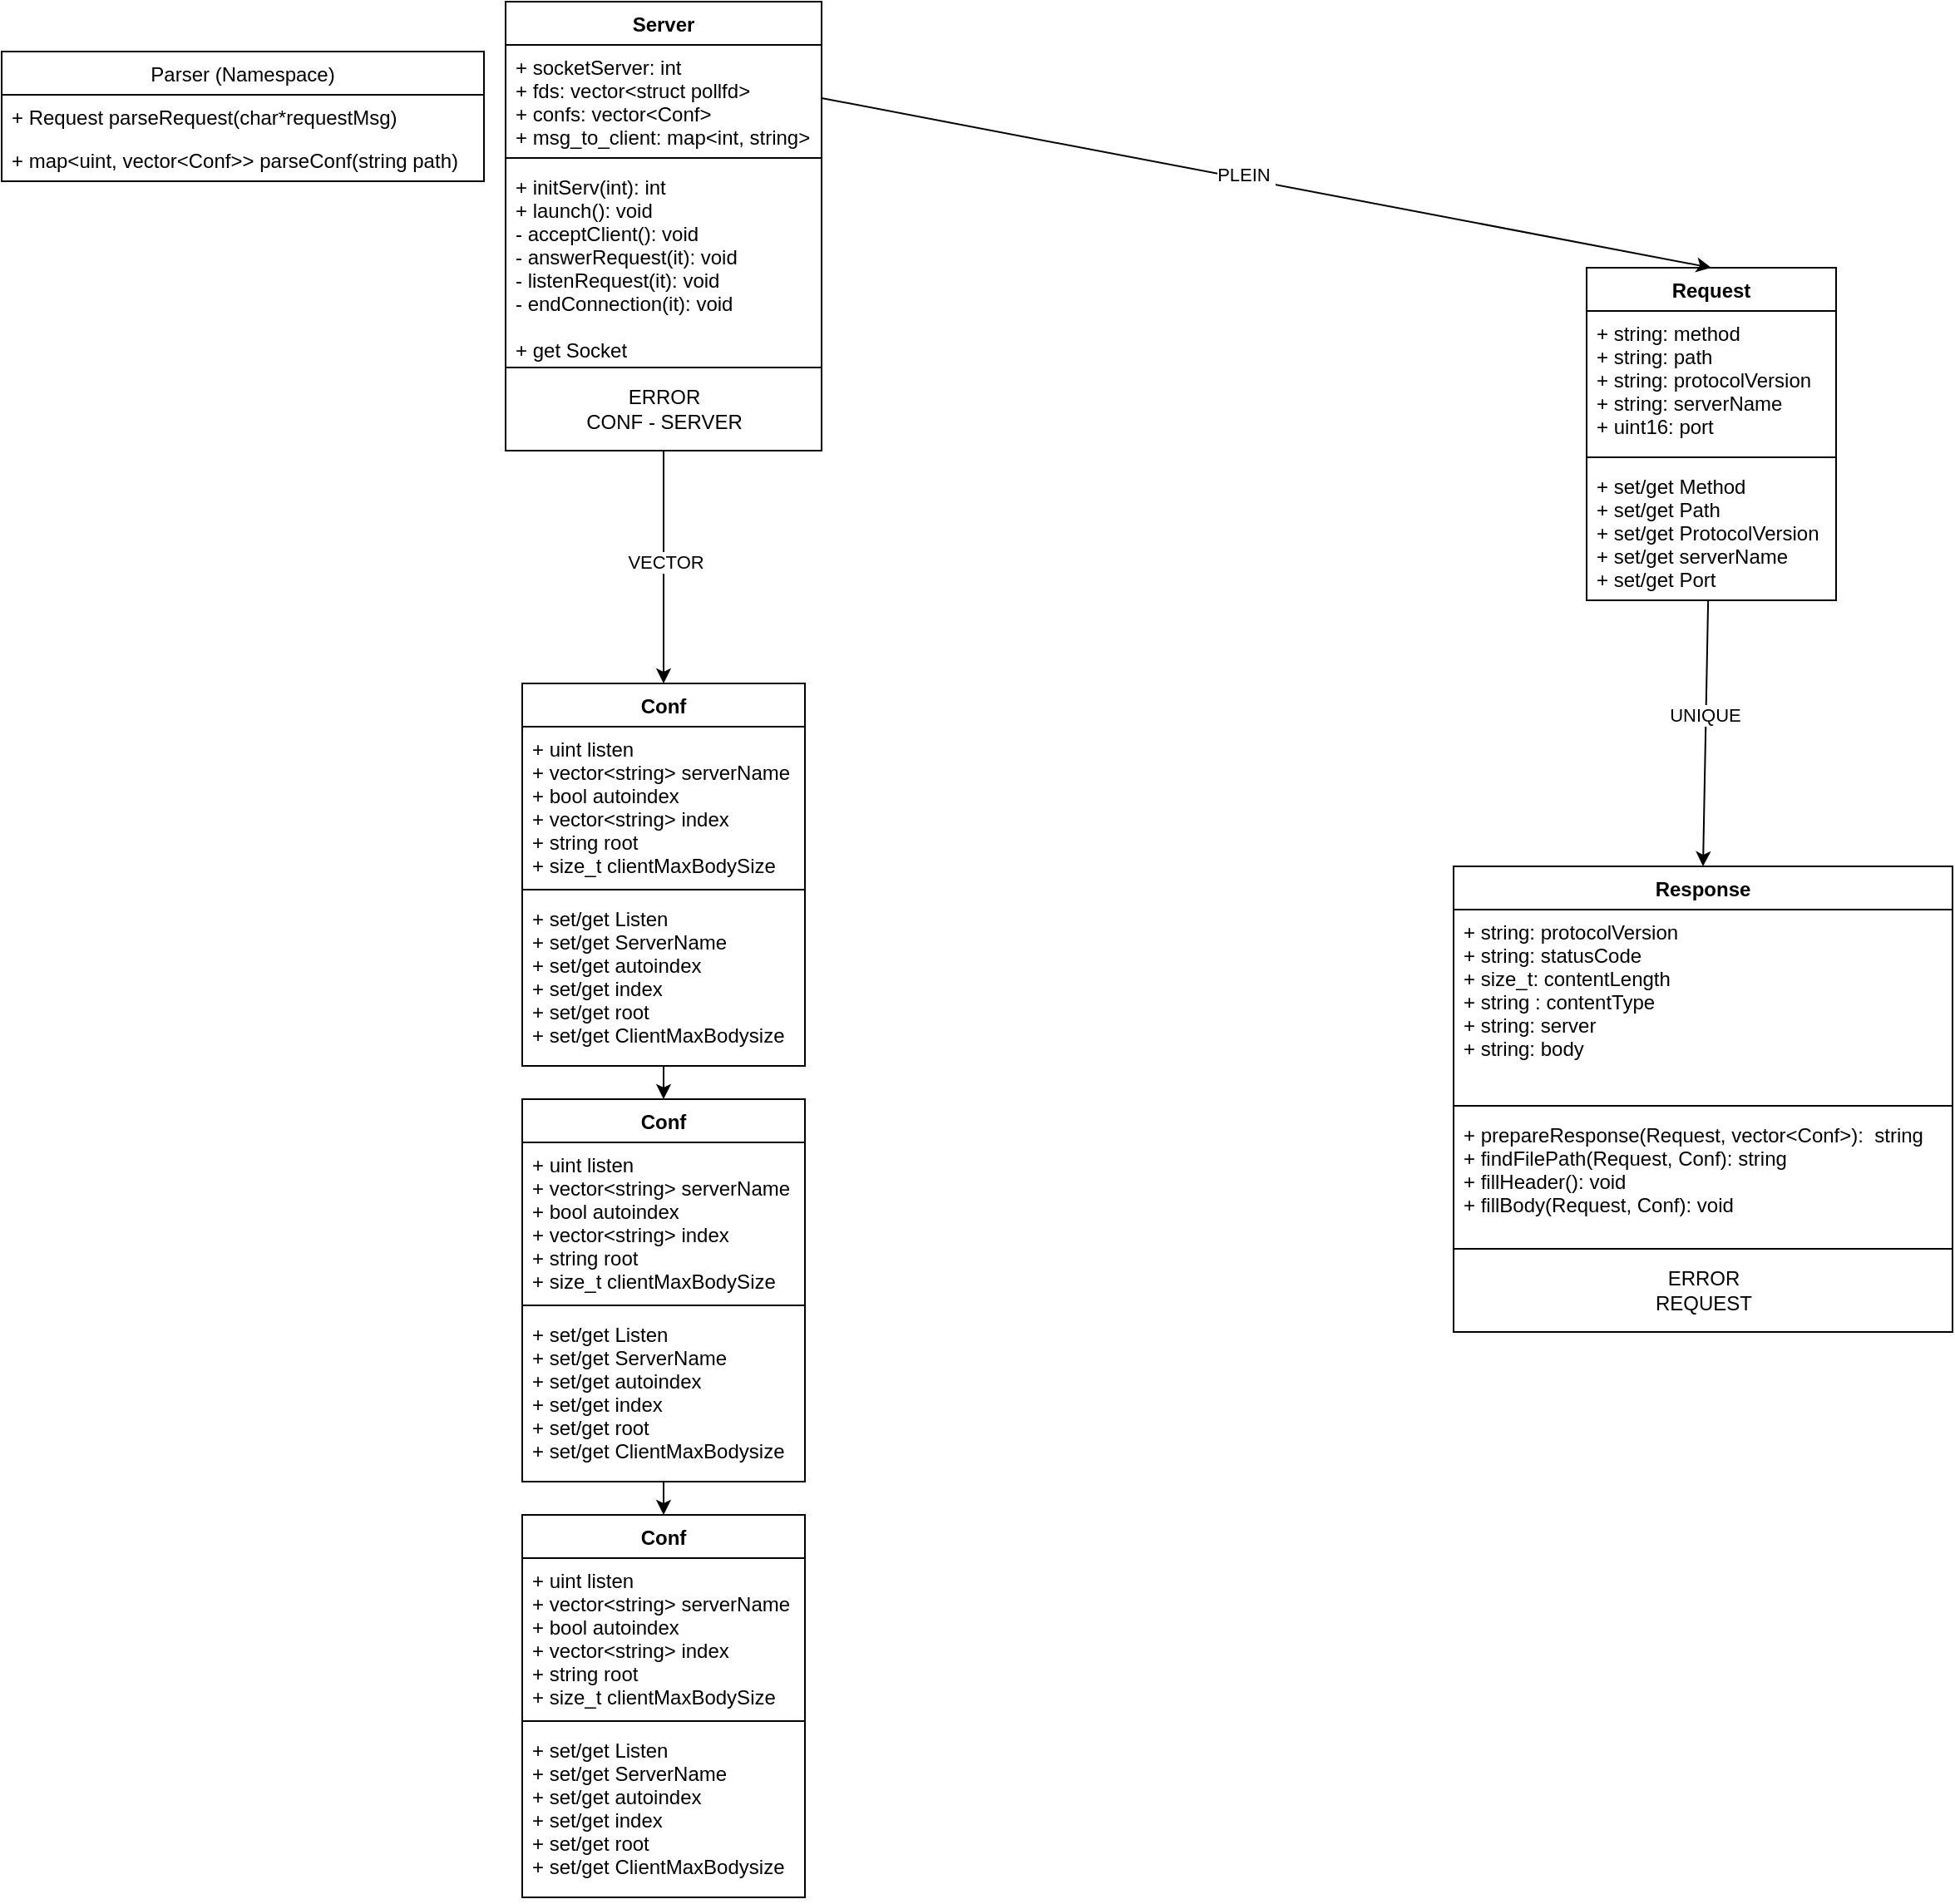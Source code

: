 <mxfile>
    <diagram id="Gedllly1IBdbl0FECju-" name="Page-1">
        <mxGraphModel dx="2368" dy="970" grid="1" gridSize="10" guides="1" tooltips="1" connect="1" arrows="1" fold="1" page="1" pageScale="1" pageWidth="827" pageHeight="1169" math="0" shadow="0">
            <root>
                <mxCell id="0"/>
                <mxCell id="1" parent="0"/>
                <mxCell id="94" style="edgeStyle=none;html=1;entryX=0.5;entryY=0;entryDx=0;entryDy=0;" edge="1" parent="1" source="6" target="14">
                    <mxGeometry relative="1" as="geometry"/>
                </mxCell>
                <mxCell id="95" value="VECTOR" style="edgeLabel;html=1;align=center;verticalAlign=middle;resizable=0;points=[];" vertex="1" connectable="0" parent="94">
                    <mxGeometry x="-0.042" y="1" relative="1" as="geometry">
                        <mxPoint as="offset"/>
                    </mxGeometry>
                </mxCell>
                <mxCell id="6" value="Server" style="swimlane;fontStyle=1;align=center;verticalAlign=top;childLayout=stackLayout;horizontal=1;startSize=26;horizontalStack=0;resizeParent=1;resizeParentMax=0;resizeLast=0;collapsible=1;marginBottom=0;" parent="1" vertex="1">
                    <mxGeometry x="-400" y="40" width="190" height="270" as="geometry"/>
                </mxCell>
                <mxCell id="7" value="+ socketServer: int&#10;+ fds: vector&lt;struct pollfd&gt;&#10;+ confs: vector&lt;Conf&gt;&#10;+ msg_to_client: map&lt;int, string&gt;" style="text;strokeColor=none;fillColor=none;align=left;verticalAlign=top;spacingLeft=4;spacingRight=4;overflow=hidden;rotatable=0;points=[[0,0.5],[1,0.5]];portConstraint=eastwest;" parent="6" vertex="1">
                    <mxGeometry y="26" width="190" height="64" as="geometry"/>
                </mxCell>
                <mxCell id="8" value="" style="line;strokeWidth=1;fillColor=none;align=left;verticalAlign=middle;spacingTop=-1;spacingLeft=3;spacingRight=3;rotatable=0;labelPosition=right;points=[];portConstraint=eastwest;" parent="6" vertex="1">
                    <mxGeometry y="90" width="190" height="8" as="geometry"/>
                </mxCell>
                <mxCell id="9" value="+ initServ(int): int&#10;+ launch(): void&#10;- acceptClient(): void&#10;- answerRequest(it): void&#10;- listenRequest(it): void&#10;- endConnection(it): void&#10;&#10;+ get Socket" style="text;strokeColor=none;fillColor=none;align=left;verticalAlign=top;spacingLeft=4;spacingRight=4;overflow=hidden;rotatable=0;points=[[0,0.5],[1,0.5]];portConstraint=eastwest;" parent="6" vertex="1">
                    <mxGeometry y="98" width="190" height="122" as="geometry"/>
                </mxCell>
                <mxCell id="103" value="ERROR&lt;br&gt;CONF - SERVER" style="html=1;" vertex="1" parent="6">
                    <mxGeometry y="220" width="190" height="50" as="geometry"/>
                </mxCell>
                <mxCell id="84" value="" style="edgeStyle=none;html=1;" edge="1" parent="1" source="14" target="80">
                    <mxGeometry relative="1" as="geometry"/>
                </mxCell>
                <mxCell id="14" value="Conf" style="swimlane;fontStyle=1;align=center;verticalAlign=top;childLayout=stackLayout;horizontal=1;startSize=26;horizontalStack=0;resizeParent=1;resizeParentMax=0;resizeLast=0;collapsible=1;marginBottom=0;" parent="1" vertex="1">
                    <mxGeometry x="-390" y="450" width="170" height="230" as="geometry"/>
                </mxCell>
                <mxCell id="15" value="+ uint listen&#10;+ vector&lt;string&gt; serverName&#10;+ bool autoindex&#10;+ vector&lt;string&gt; index&#10;+ string root&#10;+ size_t clientMaxBodySize" style="text;strokeColor=none;fillColor=none;align=left;verticalAlign=top;spacingLeft=4;spacingRight=4;overflow=hidden;rotatable=0;points=[[0,0.5],[1,0.5]];portConstraint=eastwest;" parent="14" vertex="1">
                    <mxGeometry y="26" width="170" height="94" as="geometry"/>
                </mxCell>
                <mxCell id="16" value="" style="line;strokeWidth=1;fillColor=none;align=left;verticalAlign=middle;spacingTop=-1;spacingLeft=3;spacingRight=3;rotatable=0;labelPosition=right;points=[];portConstraint=eastwest;" parent="14" vertex="1">
                    <mxGeometry y="120" width="170" height="8" as="geometry"/>
                </mxCell>
                <mxCell id="17" value="+ set/get Listen&#10;+ set/get ServerName&#10;+ set/get autoindex&#10;+ set/get index&#10;+ set/get root&#10;+ set/get ClientMaxBodysize&#10;" style="text;strokeColor=none;fillColor=none;align=left;verticalAlign=top;spacingLeft=4;spacingRight=4;overflow=hidden;rotatable=0;points=[[0,0.5],[1,0.5]];portConstraint=eastwest;" parent="14" vertex="1">
                    <mxGeometry y="128" width="170" height="102" as="geometry"/>
                </mxCell>
                <mxCell id="96" style="edgeStyle=none;html=1;entryX=0.5;entryY=0;entryDx=0;entryDy=0;" edge="1" parent="1" source="31" target="40">
                    <mxGeometry relative="1" as="geometry"/>
                </mxCell>
                <mxCell id="97" value="UNIQUE" style="edgeLabel;html=1;align=center;verticalAlign=middle;resizable=0;points=[];" vertex="1" connectable="0" parent="96">
                    <mxGeometry x="-0.146" y="-1" relative="1" as="geometry">
                        <mxPoint as="offset"/>
                    </mxGeometry>
                </mxCell>
                <mxCell id="31" value="Request" style="swimlane;fontStyle=1;align=center;verticalAlign=top;childLayout=stackLayout;horizontal=1;startSize=26;horizontalStack=0;resizeParent=1;resizeParentMax=0;resizeLast=0;collapsible=1;marginBottom=0;" vertex="1" parent="1">
                    <mxGeometry x="250" y="200" width="150" height="200" as="geometry"/>
                </mxCell>
                <mxCell id="32" value="+ string: method&#10;+ string: path&#10;+ string: protocolVersion&#10;+ string: serverName&#10;+ uint16: port" style="text;strokeColor=none;fillColor=none;align=left;verticalAlign=top;spacingLeft=4;spacingRight=4;overflow=hidden;rotatable=0;points=[[0,0.5],[1,0.5]];portConstraint=eastwest;" vertex="1" parent="31">
                    <mxGeometry y="26" width="150" height="84" as="geometry"/>
                </mxCell>
                <mxCell id="33" value="" style="line;strokeWidth=1;fillColor=none;align=left;verticalAlign=middle;spacingTop=-1;spacingLeft=3;spacingRight=3;rotatable=0;labelPosition=right;points=[];portConstraint=eastwest;" vertex="1" parent="31">
                    <mxGeometry y="110" width="150" height="8" as="geometry"/>
                </mxCell>
                <mxCell id="34" value="+ set/get Method&#10;+ set/get Path&#10;+ set/get ProtocolVersion&#10;+ set/get serverName&#10;+ set/get Port&#10;" style="text;strokeColor=none;fillColor=none;align=left;verticalAlign=top;spacingLeft=4;spacingRight=4;overflow=hidden;rotatable=0;points=[[0,0.5],[1,0.5]];portConstraint=eastwest;" vertex="1" parent="31">
                    <mxGeometry y="118" width="150" height="82" as="geometry"/>
                </mxCell>
                <mxCell id="36" value="Parser (Namespace)" style="swimlane;fontStyle=0;childLayout=stackLayout;horizontal=1;startSize=26;fillColor=none;horizontalStack=0;resizeParent=1;resizeParentMax=0;resizeLast=0;collapsible=1;marginBottom=0;" vertex="1" parent="1">
                    <mxGeometry x="-703" y="70" width="290" height="78" as="geometry"/>
                </mxCell>
                <mxCell id="37" value="+ Request parseRequest(char*requestMsg)" style="text;strokeColor=none;fillColor=none;align=left;verticalAlign=top;spacingLeft=4;spacingRight=4;overflow=hidden;rotatable=0;points=[[0,0.5],[1,0.5]];portConstraint=eastwest;" vertex="1" parent="36">
                    <mxGeometry y="26" width="290" height="26" as="geometry"/>
                </mxCell>
                <mxCell id="38" value="+ map&lt;uint, vector&lt;Conf&gt;&gt; parseConf(string path)" style="text;strokeColor=none;fillColor=none;align=left;verticalAlign=top;spacingLeft=4;spacingRight=4;overflow=hidden;rotatable=0;points=[[0,0.5],[1,0.5]];portConstraint=eastwest;" vertex="1" parent="36">
                    <mxGeometry y="52" width="290" height="26" as="geometry"/>
                </mxCell>
                <mxCell id="40" value="Response" style="swimlane;fontStyle=1;align=center;verticalAlign=top;childLayout=stackLayout;horizontal=1;startSize=26;horizontalStack=0;resizeParent=1;resizeParentMax=0;resizeLast=0;collapsible=1;marginBottom=0;" vertex="1" parent="1">
                    <mxGeometry x="170" y="560" width="300" height="280" as="geometry"/>
                </mxCell>
                <mxCell id="41" value="+ string: protocolVersion&#10;+ string: statusCode&#10;+ size_t: contentLength&#10;+ string : contentType&#10;+ string: server&#10;+ string: body" style="text;strokeColor=none;fillColor=none;align=left;verticalAlign=top;spacingLeft=4;spacingRight=4;overflow=hidden;rotatable=0;points=[[0,0.5],[1,0.5]];portConstraint=eastwest;" vertex="1" parent="40">
                    <mxGeometry y="26" width="300" height="114" as="geometry"/>
                </mxCell>
                <mxCell id="42" value="" style="line;strokeWidth=1;fillColor=none;align=left;verticalAlign=middle;spacingTop=-1;spacingLeft=3;spacingRight=3;rotatable=0;labelPosition=right;points=[];portConstraint=eastwest;" vertex="1" parent="40">
                    <mxGeometry y="140" width="300" height="8" as="geometry"/>
                </mxCell>
                <mxCell id="43" value="+ prepareResponse(Request, vector&lt;Conf&gt;):  string&#10;+ findFilePath(Request, Conf): string&#10;+ fillHeader(): void&#10;+ fillBody(Request, Conf): void" style="text;strokeColor=none;fillColor=none;align=left;verticalAlign=top;spacingLeft=4;spacingRight=4;overflow=hidden;rotatable=0;points=[[0,0.5],[1,0.5]];portConstraint=eastwest;" vertex="1" parent="40">
                    <mxGeometry y="148" width="300" height="82" as="geometry"/>
                </mxCell>
                <mxCell id="104" value="ERROR&lt;br&gt;REQUEST" style="html=1;" vertex="1" parent="40">
                    <mxGeometry y="230" width="300" height="50" as="geometry"/>
                </mxCell>
                <mxCell id="89" value="" style="edgeStyle=none;html=1;" edge="1" parent="1" source="80" target="85">
                    <mxGeometry relative="1" as="geometry"/>
                </mxCell>
                <mxCell id="80" value="Conf" style="swimlane;fontStyle=1;align=center;verticalAlign=top;childLayout=stackLayout;horizontal=1;startSize=26;horizontalStack=0;resizeParent=1;resizeParentMax=0;resizeLast=0;collapsible=1;marginBottom=0;" vertex="1" parent="1">
                    <mxGeometry x="-390" y="700" width="170" height="230" as="geometry"/>
                </mxCell>
                <mxCell id="81" value="+ uint listen&#10;+ vector&lt;string&gt; serverName&#10;+ bool autoindex&#10;+ vector&lt;string&gt; index&#10;+ string root&#10;+ size_t clientMaxBodySize" style="text;strokeColor=none;fillColor=none;align=left;verticalAlign=top;spacingLeft=4;spacingRight=4;overflow=hidden;rotatable=0;points=[[0,0.5],[1,0.5]];portConstraint=eastwest;" vertex="1" parent="80">
                    <mxGeometry y="26" width="170" height="94" as="geometry"/>
                </mxCell>
                <mxCell id="82" value="" style="line;strokeWidth=1;fillColor=none;align=left;verticalAlign=middle;spacingTop=-1;spacingLeft=3;spacingRight=3;rotatable=0;labelPosition=right;points=[];portConstraint=eastwest;" vertex="1" parent="80">
                    <mxGeometry y="120" width="170" height="8" as="geometry"/>
                </mxCell>
                <mxCell id="83" value="+ set/get Listen&#10;+ set/get ServerName&#10;+ set/get autoindex&#10;+ set/get index&#10;+ set/get root&#10;+ set/get ClientMaxBodysize&#10;" style="text;strokeColor=none;fillColor=none;align=left;verticalAlign=top;spacingLeft=4;spacingRight=4;overflow=hidden;rotatable=0;points=[[0,0.5],[1,0.5]];portConstraint=eastwest;" vertex="1" parent="80">
                    <mxGeometry y="128" width="170" height="102" as="geometry"/>
                </mxCell>
                <mxCell id="85" value="Conf" style="swimlane;fontStyle=1;align=center;verticalAlign=top;childLayout=stackLayout;horizontal=1;startSize=26;horizontalStack=0;resizeParent=1;resizeParentMax=0;resizeLast=0;collapsible=1;marginBottom=0;" vertex="1" parent="1">
                    <mxGeometry x="-390" y="950" width="170" height="230" as="geometry"/>
                </mxCell>
                <mxCell id="86" value="+ uint listen&#10;+ vector&lt;string&gt; serverName&#10;+ bool autoindex&#10;+ vector&lt;string&gt; index&#10;+ string root&#10;+ size_t clientMaxBodySize" style="text;strokeColor=none;fillColor=none;align=left;verticalAlign=top;spacingLeft=4;spacingRight=4;overflow=hidden;rotatable=0;points=[[0,0.5],[1,0.5]];portConstraint=eastwest;" vertex="1" parent="85">
                    <mxGeometry y="26" width="170" height="94" as="geometry"/>
                </mxCell>
                <mxCell id="87" value="" style="line;strokeWidth=1;fillColor=none;align=left;verticalAlign=middle;spacingTop=-1;spacingLeft=3;spacingRight=3;rotatable=0;labelPosition=right;points=[];portConstraint=eastwest;" vertex="1" parent="85">
                    <mxGeometry y="120" width="170" height="8" as="geometry"/>
                </mxCell>
                <mxCell id="88" value="+ set/get Listen&#10;+ set/get ServerName&#10;+ set/get autoindex&#10;+ set/get index&#10;+ set/get root&#10;+ set/get ClientMaxBodysize&#10;" style="text;strokeColor=none;fillColor=none;align=left;verticalAlign=top;spacingLeft=4;spacingRight=4;overflow=hidden;rotatable=0;points=[[0,0.5],[1,0.5]];portConstraint=eastwest;" vertex="1" parent="85">
                    <mxGeometry y="128" width="170" height="102" as="geometry"/>
                </mxCell>
                <mxCell id="101" style="edgeStyle=none;html=1;exitX=1;exitY=0.5;exitDx=0;exitDy=0;entryX=0.5;entryY=0;entryDx=0;entryDy=0;" edge="1" parent="1" source="7" target="31">
                    <mxGeometry relative="1" as="geometry"/>
                </mxCell>
                <mxCell id="102" value="PLEIN&amp;nbsp;" style="edgeLabel;html=1;align=center;verticalAlign=middle;resizable=0;points=[];" vertex="1" connectable="0" parent="101">
                    <mxGeometry x="-0.051" y="3" relative="1" as="geometry">
                        <mxPoint as="offset"/>
                    </mxGeometry>
                </mxCell>
            </root>
        </mxGraphModel>
    </diagram>
</mxfile>